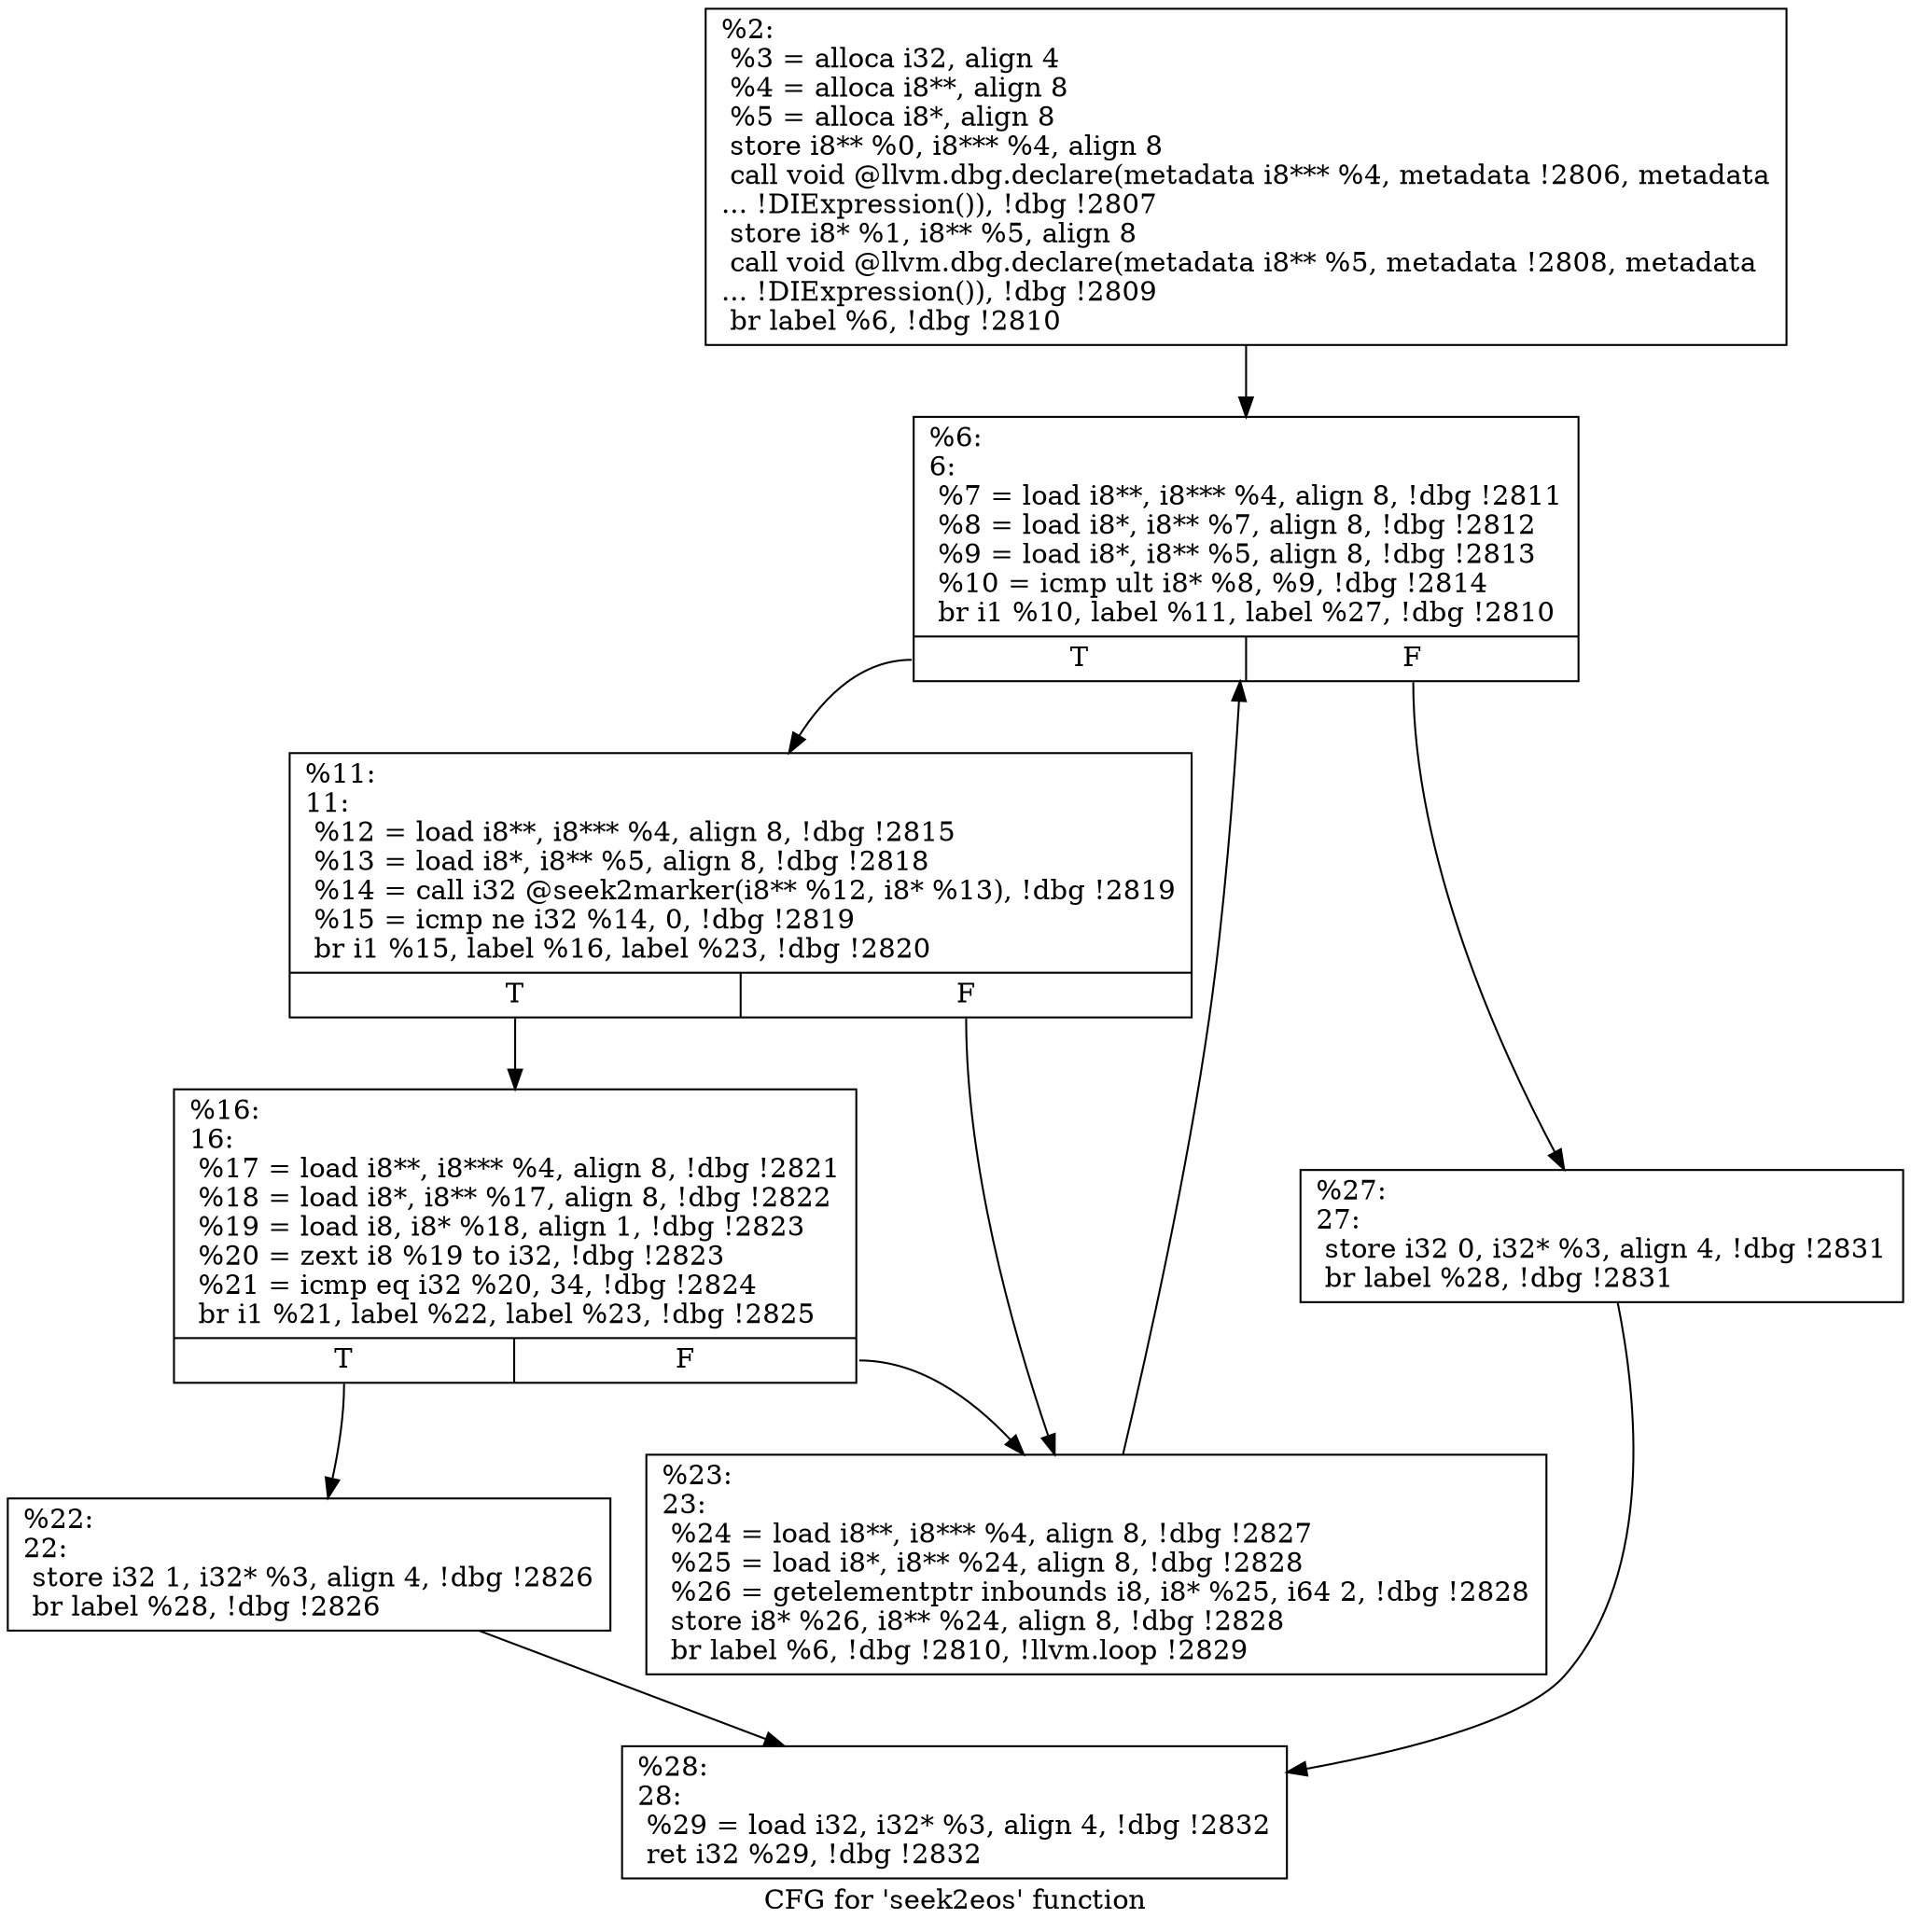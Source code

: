 digraph "CFG for 'seek2eos' function" {
	label="CFG for 'seek2eos' function";

	Node0x556851ebeb60 [shape=record,label="{%2:\l  %3 = alloca i32, align 4\l  %4 = alloca i8**, align 8\l  %5 = alloca i8*, align 8\l  store i8** %0, i8*** %4, align 8\l  call void @llvm.dbg.declare(metadata i8*** %4, metadata !2806, metadata\l... !DIExpression()), !dbg !2807\l  store i8* %1, i8** %5, align 8\l  call void @llvm.dbg.declare(metadata i8** %5, metadata !2808, metadata\l... !DIExpression()), !dbg !2809\l  br label %6, !dbg !2810\l}"];
	Node0x556851ebeb60 -> Node0x556851ebebb0;
	Node0x556851ebebb0 [shape=record,label="{%6:\l6:                                                \l  %7 = load i8**, i8*** %4, align 8, !dbg !2811\l  %8 = load i8*, i8** %7, align 8, !dbg !2812\l  %9 = load i8*, i8** %5, align 8, !dbg !2813\l  %10 = icmp ult i8* %8, %9, !dbg !2814\l  br i1 %10, label %11, label %27, !dbg !2810\l|{<s0>T|<s1>F}}"];
	Node0x556851ebebb0:s0 -> Node0x556851ebec00;
	Node0x556851ebebb0:s1 -> Node0x556851ebed40;
	Node0x556851ebec00 [shape=record,label="{%11:\l11:                                               \l  %12 = load i8**, i8*** %4, align 8, !dbg !2815\l  %13 = load i8*, i8** %5, align 8, !dbg !2818\l  %14 = call i32 @seek2marker(i8** %12, i8* %13), !dbg !2819\l  %15 = icmp ne i32 %14, 0, !dbg !2819\l  br i1 %15, label %16, label %23, !dbg !2820\l|{<s0>T|<s1>F}}"];
	Node0x556851ebec00:s0 -> Node0x556851ebec50;
	Node0x556851ebec00:s1 -> Node0x556851ebecf0;
	Node0x556851ebec50 [shape=record,label="{%16:\l16:                                               \l  %17 = load i8**, i8*** %4, align 8, !dbg !2821\l  %18 = load i8*, i8** %17, align 8, !dbg !2822\l  %19 = load i8, i8* %18, align 1, !dbg !2823\l  %20 = zext i8 %19 to i32, !dbg !2823\l  %21 = icmp eq i32 %20, 34, !dbg !2824\l  br i1 %21, label %22, label %23, !dbg !2825\l|{<s0>T|<s1>F}}"];
	Node0x556851ebec50:s0 -> Node0x556851ebeca0;
	Node0x556851ebec50:s1 -> Node0x556851ebecf0;
	Node0x556851ebeca0 [shape=record,label="{%22:\l22:                                               \l  store i32 1, i32* %3, align 4, !dbg !2826\l  br label %28, !dbg !2826\l}"];
	Node0x556851ebeca0 -> Node0x556851ebed90;
	Node0x556851ebecf0 [shape=record,label="{%23:\l23:                                               \l  %24 = load i8**, i8*** %4, align 8, !dbg !2827\l  %25 = load i8*, i8** %24, align 8, !dbg !2828\l  %26 = getelementptr inbounds i8, i8* %25, i64 2, !dbg !2828\l  store i8* %26, i8** %24, align 8, !dbg !2828\l  br label %6, !dbg !2810, !llvm.loop !2829\l}"];
	Node0x556851ebecf0 -> Node0x556851ebebb0;
	Node0x556851ebed40 [shape=record,label="{%27:\l27:                                               \l  store i32 0, i32* %3, align 4, !dbg !2831\l  br label %28, !dbg !2831\l}"];
	Node0x556851ebed40 -> Node0x556851ebed90;
	Node0x556851ebed90 [shape=record,label="{%28:\l28:                                               \l  %29 = load i32, i32* %3, align 4, !dbg !2832\l  ret i32 %29, !dbg !2832\l}"];
}
